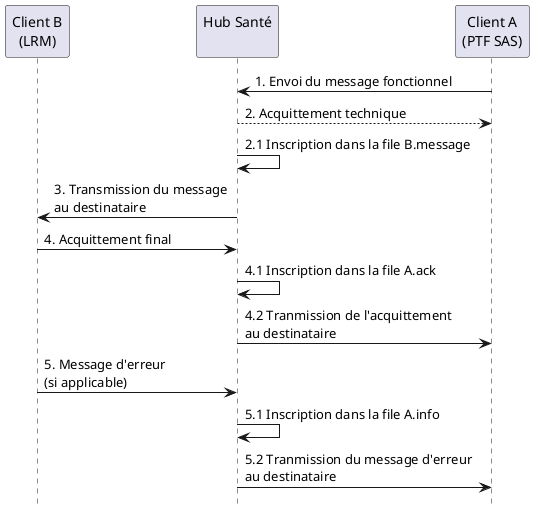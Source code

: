 

@startuml

hide footbox

participant "Client B\n(LRM)" as LRM
participant "Hub Santé\n" as Hub
participant "Client A\n(PTF SAS)" as PTF

PTF -> Hub : 1. Envoi du message fonctionnel
Hub --> PTF : 2. Acquittement technique
Hub -> Hub : 2.1 Inscription dans la file B.message
Hub -> LRM : 3. Transmission du message \nau destinataire
LRM -> Hub : 4. Acquittement final
Hub -> Hub : 4.1 Inscription dans la file A.ack
Hub -> PTF : 4.2 Tranmission de l'acquittement \nau destinataire
LRM -> Hub : 5. Message d'erreur \n(si applicable)
Hub -> Hub : 5.1 Inscription dans la file A.info
Hub -> PTF : 5.2 Tranmission du message d'erreur \nau destinataire

@enduml